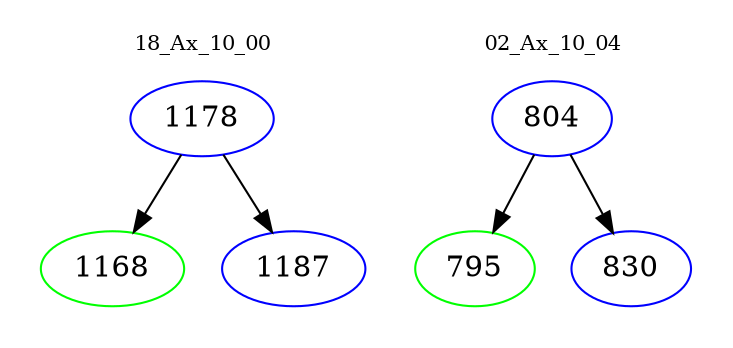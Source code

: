 digraph{
subgraph cluster_0 {
color = white
label = "18_Ax_10_00";
fontsize=10;
T0_1178 [label="1178", color="blue"]
T0_1178 -> T0_1168 [color="black"]
T0_1168 [label="1168", color="green"]
T0_1178 -> T0_1187 [color="black"]
T0_1187 [label="1187", color="blue"]
}
subgraph cluster_1 {
color = white
label = "02_Ax_10_04";
fontsize=10;
T1_804 [label="804", color="blue"]
T1_804 -> T1_795 [color="black"]
T1_795 [label="795", color="green"]
T1_804 -> T1_830 [color="black"]
T1_830 [label="830", color="blue"]
}
}
